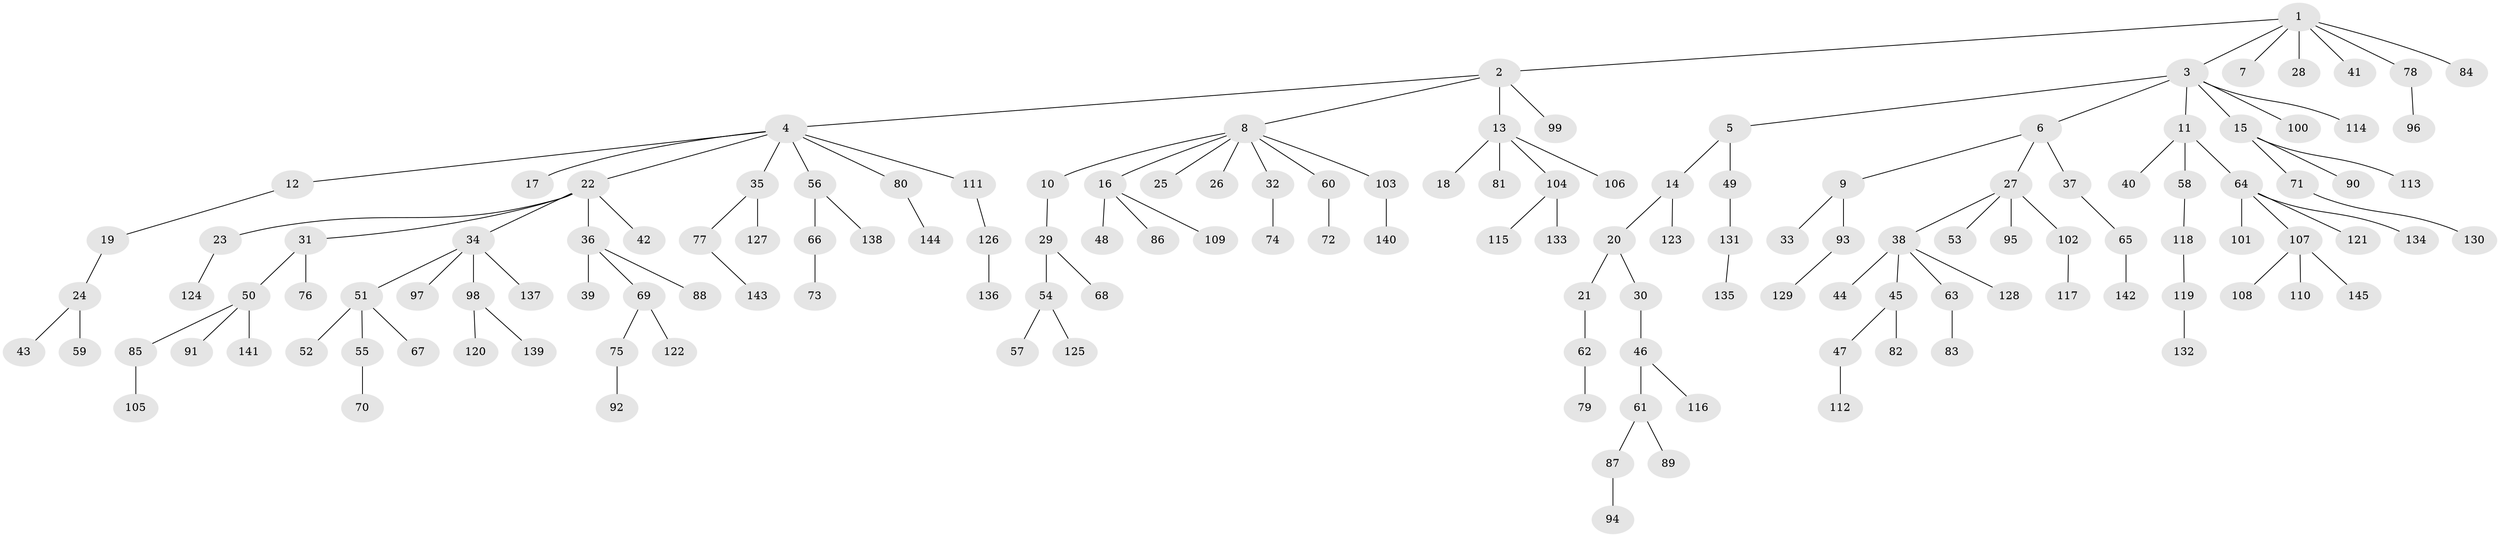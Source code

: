 // Generated by graph-tools (version 1.1) at 2025/15/03/09/25 04:15:20]
// undirected, 145 vertices, 144 edges
graph export_dot {
graph [start="1"]
  node [color=gray90,style=filled];
  1;
  2;
  3;
  4;
  5;
  6;
  7;
  8;
  9;
  10;
  11;
  12;
  13;
  14;
  15;
  16;
  17;
  18;
  19;
  20;
  21;
  22;
  23;
  24;
  25;
  26;
  27;
  28;
  29;
  30;
  31;
  32;
  33;
  34;
  35;
  36;
  37;
  38;
  39;
  40;
  41;
  42;
  43;
  44;
  45;
  46;
  47;
  48;
  49;
  50;
  51;
  52;
  53;
  54;
  55;
  56;
  57;
  58;
  59;
  60;
  61;
  62;
  63;
  64;
  65;
  66;
  67;
  68;
  69;
  70;
  71;
  72;
  73;
  74;
  75;
  76;
  77;
  78;
  79;
  80;
  81;
  82;
  83;
  84;
  85;
  86;
  87;
  88;
  89;
  90;
  91;
  92;
  93;
  94;
  95;
  96;
  97;
  98;
  99;
  100;
  101;
  102;
  103;
  104;
  105;
  106;
  107;
  108;
  109;
  110;
  111;
  112;
  113;
  114;
  115;
  116;
  117;
  118;
  119;
  120;
  121;
  122;
  123;
  124;
  125;
  126;
  127;
  128;
  129;
  130;
  131;
  132;
  133;
  134;
  135;
  136;
  137;
  138;
  139;
  140;
  141;
  142;
  143;
  144;
  145;
  1 -- 2;
  1 -- 3;
  1 -- 7;
  1 -- 28;
  1 -- 41;
  1 -- 78;
  1 -- 84;
  2 -- 4;
  2 -- 8;
  2 -- 13;
  2 -- 99;
  3 -- 5;
  3 -- 6;
  3 -- 11;
  3 -- 15;
  3 -- 100;
  3 -- 114;
  4 -- 12;
  4 -- 17;
  4 -- 22;
  4 -- 35;
  4 -- 56;
  4 -- 80;
  4 -- 111;
  5 -- 14;
  5 -- 49;
  6 -- 9;
  6 -- 27;
  6 -- 37;
  8 -- 10;
  8 -- 16;
  8 -- 25;
  8 -- 26;
  8 -- 32;
  8 -- 60;
  8 -- 103;
  9 -- 33;
  9 -- 93;
  10 -- 29;
  11 -- 40;
  11 -- 58;
  11 -- 64;
  12 -- 19;
  13 -- 18;
  13 -- 81;
  13 -- 104;
  13 -- 106;
  14 -- 20;
  14 -- 123;
  15 -- 71;
  15 -- 90;
  15 -- 113;
  16 -- 48;
  16 -- 86;
  16 -- 109;
  19 -- 24;
  20 -- 21;
  20 -- 30;
  21 -- 62;
  22 -- 23;
  22 -- 31;
  22 -- 34;
  22 -- 36;
  22 -- 42;
  23 -- 124;
  24 -- 43;
  24 -- 59;
  27 -- 38;
  27 -- 53;
  27 -- 95;
  27 -- 102;
  29 -- 54;
  29 -- 68;
  30 -- 46;
  31 -- 50;
  31 -- 76;
  32 -- 74;
  34 -- 51;
  34 -- 97;
  34 -- 98;
  34 -- 137;
  35 -- 77;
  35 -- 127;
  36 -- 39;
  36 -- 69;
  36 -- 88;
  37 -- 65;
  38 -- 44;
  38 -- 45;
  38 -- 63;
  38 -- 128;
  45 -- 47;
  45 -- 82;
  46 -- 61;
  46 -- 116;
  47 -- 112;
  49 -- 131;
  50 -- 85;
  50 -- 91;
  50 -- 141;
  51 -- 52;
  51 -- 55;
  51 -- 67;
  54 -- 57;
  54 -- 125;
  55 -- 70;
  56 -- 66;
  56 -- 138;
  58 -- 118;
  60 -- 72;
  61 -- 87;
  61 -- 89;
  62 -- 79;
  63 -- 83;
  64 -- 101;
  64 -- 107;
  64 -- 121;
  64 -- 134;
  65 -- 142;
  66 -- 73;
  69 -- 75;
  69 -- 122;
  71 -- 130;
  75 -- 92;
  77 -- 143;
  78 -- 96;
  80 -- 144;
  85 -- 105;
  87 -- 94;
  93 -- 129;
  98 -- 120;
  98 -- 139;
  102 -- 117;
  103 -- 140;
  104 -- 115;
  104 -- 133;
  107 -- 108;
  107 -- 110;
  107 -- 145;
  111 -- 126;
  118 -- 119;
  119 -- 132;
  126 -- 136;
  131 -- 135;
}
